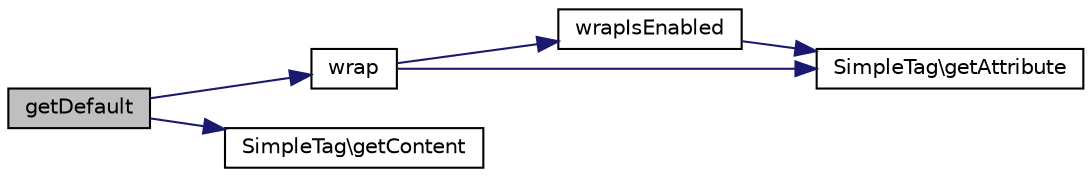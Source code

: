 digraph "getDefault"
{
  edge [fontname="Helvetica",fontsize="10",labelfontname="Helvetica",labelfontsize="10"];
  node [fontname="Helvetica",fontsize="10",shape=record];
  rankdir="LR";
  Node1 [label="getDefault",height=0.2,width=0.4,color="black", fillcolor="grey75", style="filled" fontcolor="black"];
  Node1 -> Node2 [color="midnightblue",fontsize="10",style="solid",fontname="Helvetica"];
  Node2 [label="wrap",height=0.2,width=0.4,color="black", fillcolor="white", style="filled",URL="$class_simple_text_area_tag.html#aabc049043e0c048b6754f4f65af8ce9e"];
  Node2 -> Node3 [color="midnightblue",fontsize="10",style="solid",fontname="Helvetica"];
  Node3 [label="wrapIsEnabled",height=0.2,width=0.4,color="black", fillcolor="white", style="filled",URL="$class_simple_text_area_tag.html#a92566f7f03b5a9e1211c5943e436fe8e"];
  Node3 -> Node4 [color="midnightblue",fontsize="10",style="solid",fontname="Helvetica"];
  Node4 [label="SimpleTag\\getAttribute",height=0.2,width=0.4,color="black", fillcolor="white", style="filled",URL="$class_simple_tag.html#a23c799cbfa1a6b6e2079dbbcf46ab4f7"];
  Node2 -> Node4 [color="midnightblue",fontsize="10",style="solid",fontname="Helvetica"];
  Node1 -> Node5 [color="midnightblue",fontsize="10",style="solid",fontname="Helvetica"];
  Node5 [label="SimpleTag\\getContent",height=0.2,width=0.4,color="black", fillcolor="white", style="filled",URL="$class_simple_tag.html#a58e43f09a06ce4e29b192c4e17ce7915"];
}
